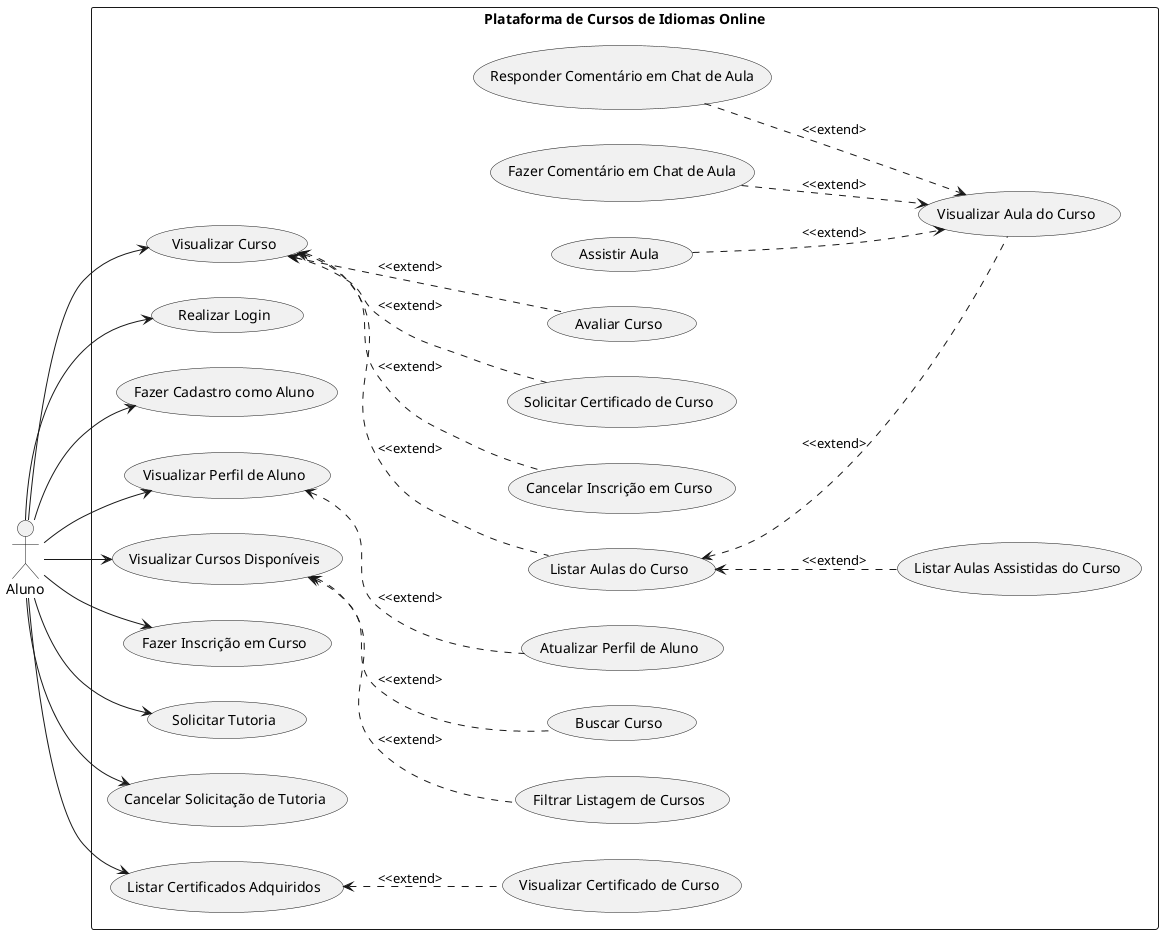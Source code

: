 @startuml "Plataforma de Cursos de Idiomas Online"
left to right direction

:Aluno: as aluno


rectangle "Plataforma de Cursos de Idiomas Online"{
    (Visualizar Curso) as visualizar_curso
    (Visualizar Aula do Curso) as visualizar_aula_curso
    (Listar Aulas do Curso) as listar_aulas_curso

    (Realizar Login) as realizar_login

    (Fazer Cadastro como Aluno) as fazer_cadastro_aluno
    (Visualizar Perfil de Aluno) as visualizar_perfil_aluno
    (Atualizar Perfil de Aluno) as atualizar_perfil_aluno
    (Visualizar Cursos Disponíveis) as visualizar_cursos_disponiveis
    (Filtrar Listagem de Cursos) as filtrar_listagem_cursos
    (Buscar Curso) as buscar_curso
    (Fazer Inscrição em Curso) as fazer_inscricao_curso
    (Cancelar Inscrição em Curso) as cancelar_inscricao_curso
    (Assistir Aula) as assistir_aula
    (Listar Aulas Assistidas do Curso) as listar_aulas_assistidas_curso
    (Solicitar Tutoria) as solicitar_tutoria
    (Cancelar Solicitação de Tutoria) as cancelar_solicitacao_tutoria
    (Solicitar Certificado de Curso) as solicitar_certificado_curso
    (Visualizar Certificado de Curso) as visualizar_certificado_curso
    (Listar Certificados Adquiridos) as listar_certificados_adquiridos
    (Avaliar Curso) as avaliar_curso
    (Fazer Comentário em Chat de Aula) as fazer_comentario_chat_aula
    (Responder Comentário em Chat de Aula) as responder_comentario_chat_aula
}

aluno --> fazer_cadastro_aluno
aluno --> realizar_login
aluno --> visualizar_perfil_aluno

visualizar_perfil_aluno <.down. atualizar_perfil_aluno: <<extend>

aluno --> visualizar_cursos_disponiveis

visualizar_cursos_disponiveis <.down. filtrar_listagem_cursos: <<extend>
visualizar_cursos_disponiveis <.down. buscar_curso: <<extend>

aluno --> fazer_inscricao_curso
aluno --> visualizar_curso

visualizar_curso <.down. cancelar_inscricao_curso: <<extend>
visualizar_curso <.down. listar_aulas_curso: <<extend>
visualizar_curso <.down. solicitar_certificado_curso: <<extend>
visualizar_curso <.down. avaliar_curso: <<extend>

listar_aulas_curso <.down. visualizar_aula_curso: <<extend>
listar_aulas_curso <.down. listar_aulas_assistidas_curso: <<extend>

visualizar_aula_curso <.up. assistir_aula: <<extend>
visualizar_aula_curso <.up. fazer_comentario_chat_aula: <<extend>
visualizar_aula_curso <.up. responder_comentario_chat_aula: <<extend>

aluno --> listar_certificados_adquiridos

listar_certificados_adquiridos <.down. visualizar_certificado_curso: <<extend>

aluno --> solicitar_tutoria
aluno --> cancelar_solicitacao_tutoria

@enduml